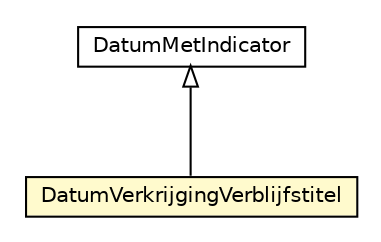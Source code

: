 #!/usr/local/bin/dot
#
# Class diagram 
# Generated by UMLGraph version R5_6-24-gf6e263 (http://www.umlgraph.org/)
#

digraph G {
	edge [fontname="Helvetica",fontsize=10,labelfontname="Helvetica",labelfontsize=10];
	node [fontname="Helvetica",fontsize=10,shape=plaintext];
	nodesep=0.25;
	ranksep=0.5;
	// nl.egem.stuf.sector.bg._0204.PRSFund.DatumVerkrijgingVerblijfstitel
	c153725 [label=<<table title="nl.egem.stuf.sector.bg._0204.PRSFund.DatumVerkrijgingVerblijfstitel" border="0" cellborder="1" cellspacing="0" cellpadding="2" port="p" bgcolor="lemonChiffon" href="./PRSFund.DatumVerkrijgingVerblijfstitel.html">
		<tr><td><table border="0" cellspacing="0" cellpadding="1">
<tr><td align="center" balign="center"> DatumVerkrijgingVerblijfstitel </td></tr>
		</table></td></tr>
		</table>>, URL="./PRSFund.DatumVerkrijgingVerblijfstitel.html", fontname="Helvetica", fontcolor="black", fontsize=10.0];
	// nl.egem.stuf.stuf0204.DatumMetIndicator
	c153825 [label=<<table title="nl.egem.stuf.stuf0204.DatumMetIndicator" border="0" cellborder="1" cellspacing="0" cellpadding="2" port="p" href="../../../stuf0204/DatumMetIndicator.html">
		<tr><td><table border="0" cellspacing="0" cellpadding="1">
<tr><td align="center" balign="center"> DatumMetIndicator </td></tr>
		</table></td></tr>
		</table>>, URL="../../../stuf0204/DatumMetIndicator.html", fontname="Helvetica", fontcolor="black", fontsize=10.0];
	//nl.egem.stuf.sector.bg._0204.PRSFund.DatumVerkrijgingVerblijfstitel extends nl.egem.stuf.stuf0204.DatumMetIndicator
	c153825:p -> c153725:p [dir=back,arrowtail=empty];
}

